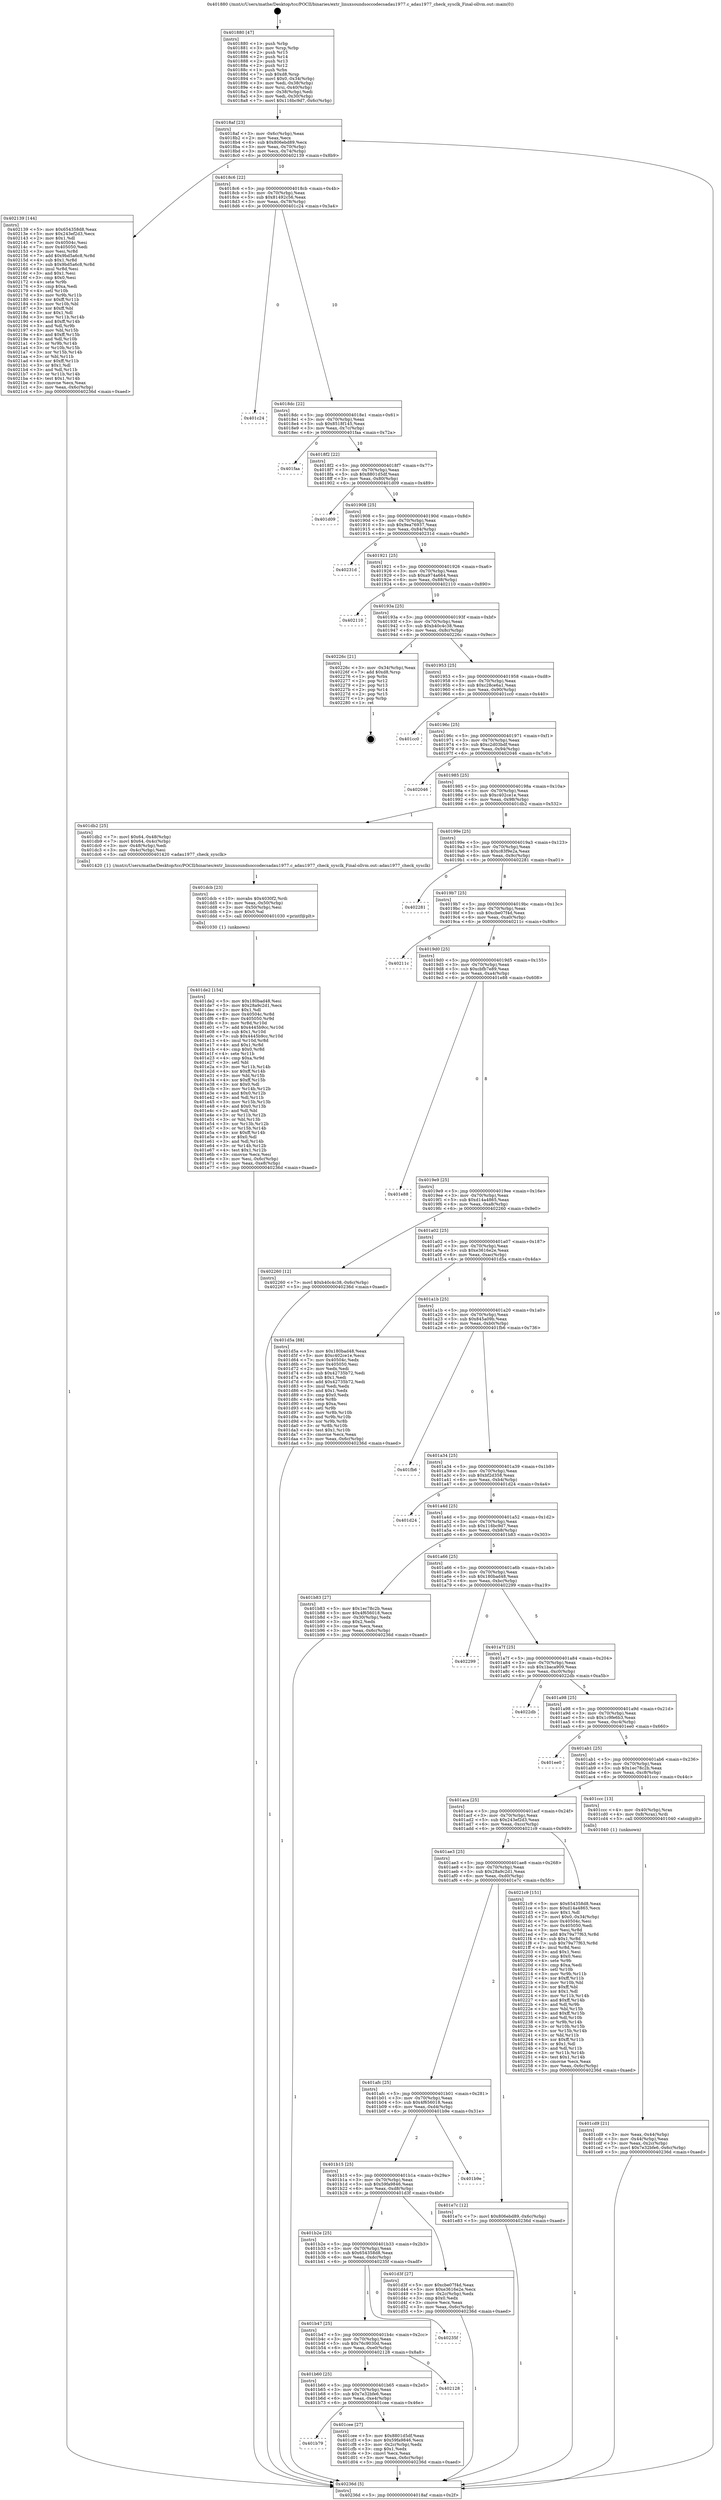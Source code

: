 digraph "0x401880" {
  label = "0x401880 (/mnt/c/Users/mathe/Desktop/tcc/POCII/binaries/extr_linuxsoundsoccodecsadau1977.c_adau1977_check_sysclk_Final-ollvm.out::main(0))"
  labelloc = "t"
  node[shape=record]

  Entry [label="",width=0.3,height=0.3,shape=circle,fillcolor=black,style=filled]
  "0x4018af" [label="{
     0x4018af [23]\l
     | [instrs]\l
     &nbsp;&nbsp;0x4018af \<+3\>: mov -0x6c(%rbp),%eax\l
     &nbsp;&nbsp;0x4018b2 \<+2\>: mov %eax,%ecx\l
     &nbsp;&nbsp;0x4018b4 \<+6\>: sub $0x806ebd89,%ecx\l
     &nbsp;&nbsp;0x4018ba \<+3\>: mov %eax,-0x70(%rbp)\l
     &nbsp;&nbsp;0x4018bd \<+3\>: mov %ecx,-0x74(%rbp)\l
     &nbsp;&nbsp;0x4018c0 \<+6\>: je 0000000000402139 \<main+0x8b9\>\l
  }"]
  "0x402139" [label="{
     0x402139 [144]\l
     | [instrs]\l
     &nbsp;&nbsp;0x402139 \<+5\>: mov $0x654358d8,%eax\l
     &nbsp;&nbsp;0x40213e \<+5\>: mov $0x243ef2d3,%ecx\l
     &nbsp;&nbsp;0x402143 \<+2\>: mov $0x1,%dl\l
     &nbsp;&nbsp;0x402145 \<+7\>: mov 0x40504c,%esi\l
     &nbsp;&nbsp;0x40214c \<+7\>: mov 0x405050,%edi\l
     &nbsp;&nbsp;0x402153 \<+3\>: mov %esi,%r8d\l
     &nbsp;&nbsp;0x402156 \<+7\>: add $0x9bd5a6c8,%r8d\l
     &nbsp;&nbsp;0x40215d \<+4\>: sub $0x1,%r8d\l
     &nbsp;&nbsp;0x402161 \<+7\>: sub $0x9bd5a6c8,%r8d\l
     &nbsp;&nbsp;0x402168 \<+4\>: imul %r8d,%esi\l
     &nbsp;&nbsp;0x40216c \<+3\>: and $0x1,%esi\l
     &nbsp;&nbsp;0x40216f \<+3\>: cmp $0x0,%esi\l
     &nbsp;&nbsp;0x402172 \<+4\>: sete %r9b\l
     &nbsp;&nbsp;0x402176 \<+3\>: cmp $0xa,%edi\l
     &nbsp;&nbsp;0x402179 \<+4\>: setl %r10b\l
     &nbsp;&nbsp;0x40217d \<+3\>: mov %r9b,%r11b\l
     &nbsp;&nbsp;0x402180 \<+4\>: xor $0xff,%r11b\l
     &nbsp;&nbsp;0x402184 \<+3\>: mov %r10b,%bl\l
     &nbsp;&nbsp;0x402187 \<+3\>: xor $0xff,%bl\l
     &nbsp;&nbsp;0x40218a \<+3\>: xor $0x1,%dl\l
     &nbsp;&nbsp;0x40218d \<+3\>: mov %r11b,%r14b\l
     &nbsp;&nbsp;0x402190 \<+4\>: and $0xff,%r14b\l
     &nbsp;&nbsp;0x402194 \<+3\>: and %dl,%r9b\l
     &nbsp;&nbsp;0x402197 \<+3\>: mov %bl,%r15b\l
     &nbsp;&nbsp;0x40219a \<+4\>: and $0xff,%r15b\l
     &nbsp;&nbsp;0x40219e \<+3\>: and %dl,%r10b\l
     &nbsp;&nbsp;0x4021a1 \<+3\>: or %r9b,%r14b\l
     &nbsp;&nbsp;0x4021a4 \<+3\>: or %r10b,%r15b\l
     &nbsp;&nbsp;0x4021a7 \<+3\>: xor %r15b,%r14b\l
     &nbsp;&nbsp;0x4021aa \<+3\>: or %bl,%r11b\l
     &nbsp;&nbsp;0x4021ad \<+4\>: xor $0xff,%r11b\l
     &nbsp;&nbsp;0x4021b1 \<+3\>: or $0x1,%dl\l
     &nbsp;&nbsp;0x4021b4 \<+3\>: and %dl,%r11b\l
     &nbsp;&nbsp;0x4021b7 \<+3\>: or %r11b,%r14b\l
     &nbsp;&nbsp;0x4021ba \<+4\>: test $0x1,%r14b\l
     &nbsp;&nbsp;0x4021be \<+3\>: cmovne %ecx,%eax\l
     &nbsp;&nbsp;0x4021c1 \<+3\>: mov %eax,-0x6c(%rbp)\l
     &nbsp;&nbsp;0x4021c4 \<+5\>: jmp 000000000040236d \<main+0xaed\>\l
  }"]
  "0x4018c6" [label="{
     0x4018c6 [22]\l
     | [instrs]\l
     &nbsp;&nbsp;0x4018c6 \<+5\>: jmp 00000000004018cb \<main+0x4b\>\l
     &nbsp;&nbsp;0x4018cb \<+3\>: mov -0x70(%rbp),%eax\l
     &nbsp;&nbsp;0x4018ce \<+5\>: sub $0x81492c56,%eax\l
     &nbsp;&nbsp;0x4018d3 \<+3\>: mov %eax,-0x78(%rbp)\l
     &nbsp;&nbsp;0x4018d6 \<+6\>: je 0000000000401c24 \<main+0x3a4\>\l
  }"]
  Exit [label="",width=0.3,height=0.3,shape=circle,fillcolor=black,style=filled,peripheries=2]
  "0x401c24" [label="{
     0x401c24\l
  }", style=dashed]
  "0x4018dc" [label="{
     0x4018dc [22]\l
     | [instrs]\l
     &nbsp;&nbsp;0x4018dc \<+5\>: jmp 00000000004018e1 \<main+0x61\>\l
     &nbsp;&nbsp;0x4018e1 \<+3\>: mov -0x70(%rbp),%eax\l
     &nbsp;&nbsp;0x4018e4 \<+5\>: sub $0x8518f145,%eax\l
     &nbsp;&nbsp;0x4018e9 \<+3\>: mov %eax,-0x7c(%rbp)\l
     &nbsp;&nbsp;0x4018ec \<+6\>: je 0000000000401faa \<main+0x72a\>\l
  }"]
  "0x401de2" [label="{
     0x401de2 [154]\l
     | [instrs]\l
     &nbsp;&nbsp;0x401de2 \<+5\>: mov $0x180bad48,%esi\l
     &nbsp;&nbsp;0x401de7 \<+5\>: mov $0x28a9c2d1,%ecx\l
     &nbsp;&nbsp;0x401dec \<+2\>: mov $0x1,%dl\l
     &nbsp;&nbsp;0x401dee \<+8\>: mov 0x40504c,%r8d\l
     &nbsp;&nbsp;0x401df6 \<+8\>: mov 0x405050,%r9d\l
     &nbsp;&nbsp;0x401dfe \<+3\>: mov %r8d,%r10d\l
     &nbsp;&nbsp;0x401e01 \<+7\>: add $0x4445b9cc,%r10d\l
     &nbsp;&nbsp;0x401e08 \<+4\>: sub $0x1,%r10d\l
     &nbsp;&nbsp;0x401e0c \<+7\>: sub $0x4445b9cc,%r10d\l
     &nbsp;&nbsp;0x401e13 \<+4\>: imul %r10d,%r8d\l
     &nbsp;&nbsp;0x401e17 \<+4\>: and $0x1,%r8d\l
     &nbsp;&nbsp;0x401e1b \<+4\>: cmp $0x0,%r8d\l
     &nbsp;&nbsp;0x401e1f \<+4\>: sete %r11b\l
     &nbsp;&nbsp;0x401e23 \<+4\>: cmp $0xa,%r9d\l
     &nbsp;&nbsp;0x401e27 \<+3\>: setl %bl\l
     &nbsp;&nbsp;0x401e2a \<+3\>: mov %r11b,%r14b\l
     &nbsp;&nbsp;0x401e2d \<+4\>: xor $0xff,%r14b\l
     &nbsp;&nbsp;0x401e31 \<+3\>: mov %bl,%r15b\l
     &nbsp;&nbsp;0x401e34 \<+4\>: xor $0xff,%r15b\l
     &nbsp;&nbsp;0x401e38 \<+3\>: xor $0x0,%dl\l
     &nbsp;&nbsp;0x401e3b \<+3\>: mov %r14b,%r12b\l
     &nbsp;&nbsp;0x401e3e \<+4\>: and $0x0,%r12b\l
     &nbsp;&nbsp;0x401e42 \<+3\>: and %dl,%r11b\l
     &nbsp;&nbsp;0x401e45 \<+3\>: mov %r15b,%r13b\l
     &nbsp;&nbsp;0x401e48 \<+4\>: and $0x0,%r13b\l
     &nbsp;&nbsp;0x401e4c \<+2\>: and %dl,%bl\l
     &nbsp;&nbsp;0x401e4e \<+3\>: or %r11b,%r12b\l
     &nbsp;&nbsp;0x401e51 \<+3\>: or %bl,%r13b\l
     &nbsp;&nbsp;0x401e54 \<+3\>: xor %r13b,%r12b\l
     &nbsp;&nbsp;0x401e57 \<+3\>: or %r15b,%r14b\l
     &nbsp;&nbsp;0x401e5a \<+4\>: xor $0xff,%r14b\l
     &nbsp;&nbsp;0x401e5e \<+3\>: or $0x0,%dl\l
     &nbsp;&nbsp;0x401e61 \<+3\>: and %dl,%r14b\l
     &nbsp;&nbsp;0x401e64 \<+3\>: or %r14b,%r12b\l
     &nbsp;&nbsp;0x401e67 \<+4\>: test $0x1,%r12b\l
     &nbsp;&nbsp;0x401e6b \<+3\>: cmovne %ecx,%esi\l
     &nbsp;&nbsp;0x401e6e \<+3\>: mov %esi,-0x6c(%rbp)\l
     &nbsp;&nbsp;0x401e71 \<+6\>: mov %eax,-0xe8(%rbp)\l
     &nbsp;&nbsp;0x401e77 \<+5\>: jmp 000000000040236d \<main+0xaed\>\l
  }"]
  "0x401faa" [label="{
     0x401faa\l
  }", style=dashed]
  "0x4018f2" [label="{
     0x4018f2 [22]\l
     | [instrs]\l
     &nbsp;&nbsp;0x4018f2 \<+5\>: jmp 00000000004018f7 \<main+0x77\>\l
     &nbsp;&nbsp;0x4018f7 \<+3\>: mov -0x70(%rbp),%eax\l
     &nbsp;&nbsp;0x4018fa \<+5\>: sub $0x8801d5df,%eax\l
     &nbsp;&nbsp;0x4018ff \<+3\>: mov %eax,-0x80(%rbp)\l
     &nbsp;&nbsp;0x401902 \<+6\>: je 0000000000401d09 \<main+0x489\>\l
  }"]
  "0x401dcb" [label="{
     0x401dcb [23]\l
     | [instrs]\l
     &nbsp;&nbsp;0x401dcb \<+10\>: movabs $0x4030f2,%rdi\l
     &nbsp;&nbsp;0x401dd5 \<+3\>: mov %eax,-0x50(%rbp)\l
     &nbsp;&nbsp;0x401dd8 \<+3\>: mov -0x50(%rbp),%esi\l
     &nbsp;&nbsp;0x401ddb \<+2\>: mov $0x0,%al\l
     &nbsp;&nbsp;0x401ddd \<+5\>: call 0000000000401030 \<printf@plt\>\l
     | [calls]\l
     &nbsp;&nbsp;0x401030 \{1\} (unknown)\l
  }"]
  "0x401d09" [label="{
     0x401d09\l
  }", style=dashed]
  "0x401908" [label="{
     0x401908 [25]\l
     | [instrs]\l
     &nbsp;&nbsp;0x401908 \<+5\>: jmp 000000000040190d \<main+0x8d\>\l
     &nbsp;&nbsp;0x40190d \<+3\>: mov -0x70(%rbp),%eax\l
     &nbsp;&nbsp;0x401910 \<+5\>: sub $0x9ea76937,%eax\l
     &nbsp;&nbsp;0x401915 \<+6\>: mov %eax,-0x84(%rbp)\l
     &nbsp;&nbsp;0x40191b \<+6\>: je 000000000040231d \<main+0xa9d\>\l
  }"]
  "0x401b79" [label="{
     0x401b79\l
  }", style=dashed]
  "0x40231d" [label="{
     0x40231d\l
  }", style=dashed]
  "0x401921" [label="{
     0x401921 [25]\l
     | [instrs]\l
     &nbsp;&nbsp;0x401921 \<+5\>: jmp 0000000000401926 \<main+0xa6\>\l
     &nbsp;&nbsp;0x401926 \<+3\>: mov -0x70(%rbp),%eax\l
     &nbsp;&nbsp;0x401929 \<+5\>: sub $0xa974a664,%eax\l
     &nbsp;&nbsp;0x40192e \<+6\>: mov %eax,-0x88(%rbp)\l
     &nbsp;&nbsp;0x401934 \<+6\>: je 0000000000402110 \<main+0x890\>\l
  }"]
  "0x401cee" [label="{
     0x401cee [27]\l
     | [instrs]\l
     &nbsp;&nbsp;0x401cee \<+5\>: mov $0x8801d5df,%eax\l
     &nbsp;&nbsp;0x401cf3 \<+5\>: mov $0x59fa9846,%ecx\l
     &nbsp;&nbsp;0x401cf8 \<+3\>: mov -0x2c(%rbp),%edx\l
     &nbsp;&nbsp;0x401cfb \<+3\>: cmp $0x1,%edx\l
     &nbsp;&nbsp;0x401cfe \<+3\>: cmovl %ecx,%eax\l
     &nbsp;&nbsp;0x401d01 \<+3\>: mov %eax,-0x6c(%rbp)\l
     &nbsp;&nbsp;0x401d04 \<+5\>: jmp 000000000040236d \<main+0xaed\>\l
  }"]
  "0x402110" [label="{
     0x402110\l
  }", style=dashed]
  "0x40193a" [label="{
     0x40193a [25]\l
     | [instrs]\l
     &nbsp;&nbsp;0x40193a \<+5\>: jmp 000000000040193f \<main+0xbf\>\l
     &nbsp;&nbsp;0x40193f \<+3\>: mov -0x70(%rbp),%eax\l
     &nbsp;&nbsp;0x401942 \<+5\>: sub $0xb40c4c38,%eax\l
     &nbsp;&nbsp;0x401947 \<+6\>: mov %eax,-0x8c(%rbp)\l
     &nbsp;&nbsp;0x40194d \<+6\>: je 000000000040226c \<main+0x9ec\>\l
  }"]
  "0x401b60" [label="{
     0x401b60 [25]\l
     | [instrs]\l
     &nbsp;&nbsp;0x401b60 \<+5\>: jmp 0000000000401b65 \<main+0x2e5\>\l
     &nbsp;&nbsp;0x401b65 \<+3\>: mov -0x70(%rbp),%eax\l
     &nbsp;&nbsp;0x401b68 \<+5\>: sub $0x7e32bfe6,%eax\l
     &nbsp;&nbsp;0x401b6d \<+6\>: mov %eax,-0xe4(%rbp)\l
     &nbsp;&nbsp;0x401b73 \<+6\>: je 0000000000401cee \<main+0x46e\>\l
  }"]
  "0x40226c" [label="{
     0x40226c [21]\l
     | [instrs]\l
     &nbsp;&nbsp;0x40226c \<+3\>: mov -0x34(%rbp),%eax\l
     &nbsp;&nbsp;0x40226f \<+7\>: add $0xd8,%rsp\l
     &nbsp;&nbsp;0x402276 \<+1\>: pop %rbx\l
     &nbsp;&nbsp;0x402277 \<+2\>: pop %r12\l
     &nbsp;&nbsp;0x402279 \<+2\>: pop %r13\l
     &nbsp;&nbsp;0x40227b \<+2\>: pop %r14\l
     &nbsp;&nbsp;0x40227d \<+2\>: pop %r15\l
     &nbsp;&nbsp;0x40227f \<+1\>: pop %rbp\l
     &nbsp;&nbsp;0x402280 \<+1\>: ret\l
  }"]
  "0x401953" [label="{
     0x401953 [25]\l
     | [instrs]\l
     &nbsp;&nbsp;0x401953 \<+5\>: jmp 0000000000401958 \<main+0xd8\>\l
     &nbsp;&nbsp;0x401958 \<+3\>: mov -0x70(%rbp),%eax\l
     &nbsp;&nbsp;0x40195b \<+5\>: sub $0xc28ce6a1,%eax\l
     &nbsp;&nbsp;0x401960 \<+6\>: mov %eax,-0x90(%rbp)\l
     &nbsp;&nbsp;0x401966 \<+6\>: je 0000000000401cc0 \<main+0x440\>\l
  }"]
  "0x402128" [label="{
     0x402128\l
  }", style=dashed]
  "0x401cc0" [label="{
     0x401cc0\l
  }", style=dashed]
  "0x40196c" [label="{
     0x40196c [25]\l
     | [instrs]\l
     &nbsp;&nbsp;0x40196c \<+5\>: jmp 0000000000401971 \<main+0xf1\>\l
     &nbsp;&nbsp;0x401971 \<+3\>: mov -0x70(%rbp),%eax\l
     &nbsp;&nbsp;0x401974 \<+5\>: sub $0xc2d03bdf,%eax\l
     &nbsp;&nbsp;0x401979 \<+6\>: mov %eax,-0x94(%rbp)\l
     &nbsp;&nbsp;0x40197f \<+6\>: je 0000000000402046 \<main+0x7c6\>\l
  }"]
  "0x401b47" [label="{
     0x401b47 [25]\l
     | [instrs]\l
     &nbsp;&nbsp;0x401b47 \<+5\>: jmp 0000000000401b4c \<main+0x2cc\>\l
     &nbsp;&nbsp;0x401b4c \<+3\>: mov -0x70(%rbp),%eax\l
     &nbsp;&nbsp;0x401b4f \<+5\>: sub $0x76c9030d,%eax\l
     &nbsp;&nbsp;0x401b54 \<+6\>: mov %eax,-0xe0(%rbp)\l
     &nbsp;&nbsp;0x401b5a \<+6\>: je 0000000000402128 \<main+0x8a8\>\l
  }"]
  "0x402046" [label="{
     0x402046\l
  }", style=dashed]
  "0x401985" [label="{
     0x401985 [25]\l
     | [instrs]\l
     &nbsp;&nbsp;0x401985 \<+5\>: jmp 000000000040198a \<main+0x10a\>\l
     &nbsp;&nbsp;0x40198a \<+3\>: mov -0x70(%rbp),%eax\l
     &nbsp;&nbsp;0x40198d \<+5\>: sub $0xc402ce1e,%eax\l
     &nbsp;&nbsp;0x401992 \<+6\>: mov %eax,-0x98(%rbp)\l
     &nbsp;&nbsp;0x401998 \<+6\>: je 0000000000401db2 \<main+0x532\>\l
  }"]
  "0x40235f" [label="{
     0x40235f\l
  }", style=dashed]
  "0x401db2" [label="{
     0x401db2 [25]\l
     | [instrs]\l
     &nbsp;&nbsp;0x401db2 \<+7\>: movl $0x64,-0x48(%rbp)\l
     &nbsp;&nbsp;0x401db9 \<+7\>: movl $0x64,-0x4c(%rbp)\l
     &nbsp;&nbsp;0x401dc0 \<+3\>: mov -0x48(%rbp),%edi\l
     &nbsp;&nbsp;0x401dc3 \<+3\>: mov -0x4c(%rbp),%esi\l
     &nbsp;&nbsp;0x401dc6 \<+5\>: call 0000000000401420 \<adau1977_check_sysclk\>\l
     | [calls]\l
     &nbsp;&nbsp;0x401420 \{1\} (/mnt/c/Users/mathe/Desktop/tcc/POCII/binaries/extr_linuxsoundsoccodecsadau1977.c_adau1977_check_sysclk_Final-ollvm.out::adau1977_check_sysclk)\l
  }"]
  "0x40199e" [label="{
     0x40199e [25]\l
     | [instrs]\l
     &nbsp;&nbsp;0x40199e \<+5\>: jmp 00000000004019a3 \<main+0x123\>\l
     &nbsp;&nbsp;0x4019a3 \<+3\>: mov -0x70(%rbp),%eax\l
     &nbsp;&nbsp;0x4019a6 \<+5\>: sub $0xc83f9e2a,%eax\l
     &nbsp;&nbsp;0x4019ab \<+6\>: mov %eax,-0x9c(%rbp)\l
     &nbsp;&nbsp;0x4019b1 \<+6\>: je 0000000000402281 \<main+0xa01\>\l
  }"]
  "0x401b2e" [label="{
     0x401b2e [25]\l
     | [instrs]\l
     &nbsp;&nbsp;0x401b2e \<+5\>: jmp 0000000000401b33 \<main+0x2b3\>\l
     &nbsp;&nbsp;0x401b33 \<+3\>: mov -0x70(%rbp),%eax\l
     &nbsp;&nbsp;0x401b36 \<+5\>: sub $0x654358d8,%eax\l
     &nbsp;&nbsp;0x401b3b \<+6\>: mov %eax,-0xdc(%rbp)\l
     &nbsp;&nbsp;0x401b41 \<+6\>: je 000000000040235f \<main+0xadf\>\l
  }"]
  "0x402281" [label="{
     0x402281\l
  }", style=dashed]
  "0x4019b7" [label="{
     0x4019b7 [25]\l
     | [instrs]\l
     &nbsp;&nbsp;0x4019b7 \<+5\>: jmp 00000000004019bc \<main+0x13c\>\l
     &nbsp;&nbsp;0x4019bc \<+3\>: mov -0x70(%rbp),%eax\l
     &nbsp;&nbsp;0x4019bf \<+5\>: sub $0xcbe07f4d,%eax\l
     &nbsp;&nbsp;0x4019c4 \<+6\>: mov %eax,-0xa0(%rbp)\l
     &nbsp;&nbsp;0x4019ca \<+6\>: je 000000000040211c \<main+0x89c\>\l
  }"]
  "0x401d3f" [label="{
     0x401d3f [27]\l
     | [instrs]\l
     &nbsp;&nbsp;0x401d3f \<+5\>: mov $0xcbe07f4d,%eax\l
     &nbsp;&nbsp;0x401d44 \<+5\>: mov $0xe3616e2e,%ecx\l
     &nbsp;&nbsp;0x401d49 \<+3\>: mov -0x2c(%rbp),%edx\l
     &nbsp;&nbsp;0x401d4c \<+3\>: cmp $0x0,%edx\l
     &nbsp;&nbsp;0x401d4f \<+3\>: cmove %ecx,%eax\l
     &nbsp;&nbsp;0x401d52 \<+3\>: mov %eax,-0x6c(%rbp)\l
     &nbsp;&nbsp;0x401d55 \<+5\>: jmp 000000000040236d \<main+0xaed\>\l
  }"]
  "0x40211c" [label="{
     0x40211c\l
  }", style=dashed]
  "0x4019d0" [label="{
     0x4019d0 [25]\l
     | [instrs]\l
     &nbsp;&nbsp;0x4019d0 \<+5\>: jmp 00000000004019d5 \<main+0x155\>\l
     &nbsp;&nbsp;0x4019d5 \<+3\>: mov -0x70(%rbp),%eax\l
     &nbsp;&nbsp;0x4019d8 \<+5\>: sub $0xcbfb7e89,%eax\l
     &nbsp;&nbsp;0x4019dd \<+6\>: mov %eax,-0xa4(%rbp)\l
     &nbsp;&nbsp;0x4019e3 \<+6\>: je 0000000000401e88 \<main+0x608\>\l
  }"]
  "0x401b15" [label="{
     0x401b15 [25]\l
     | [instrs]\l
     &nbsp;&nbsp;0x401b15 \<+5\>: jmp 0000000000401b1a \<main+0x29a\>\l
     &nbsp;&nbsp;0x401b1a \<+3\>: mov -0x70(%rbp),%eax\l
     &nbsp;&nbsp;0x401b1d \<+5\>: sub $0x59fa9846,%eax\l
     &nbsp;&nbsp;0x401b22 \<+6\>: mov %eax,-0xd8(%rbp)\l
     &nbsp;&nbsp;0x401b28 \<+6\>: je 0000000000401d3f \<main+0x4bf\>\l
  }"]
  "0x401e88" [label="{
     0x401e88\l
  }", style=dashed]
  "0x4019e9" [label="{
     0x4019e9 [25]\l
     | [instrs]\l
     &nbsp;&nbsp;0x4019e9 \<+5\>: jmp 00000000004019ee \<main+0x16e\>\l
     &nbsp;&nbsp;0x4019ee \<+3\>: mov -0x70(%rbp),%eax\l
     &nbsp;&nbsp;0x4019f1 \<+5\>: sub $0xd14a4865,%eax\l
     &nbsp;&nbsp;0x4019f6 \<+6\>: mov %eax,-0xa8(%rbp)\l
     &nbsp;&nbsp;0x4019fc \<+6\>: je 0000000000402260 \<main+0x9e0\>\l
  }"]
  "0x401b9e" [label="{
     0x401b9e\l
  }", style=dashed]
  "0x402260" [label="{
     0x402260 [12]\l
     | [instrs]\l
     &nbsp;&nbsp;0x402260 \<+7\>: movl $0xb40c4c38,-0x6c(%rbp)\l
     &nbsp;&nbsp;0x402267 \<+5\>: jmp 000000000040236d \<main+0xaed\>\l
  }"]
  "0x401a02" [label="{
     0x401a02 [25]\l
     | [instrs]\l
     &nbsp;&nbsp;0x401a02 \<+5\>: jmp 0000000000401a07 \<main+0x187\>\l
     &nbsp;&nbsp;0x401a07 \<+3\>: mov -0x70(%rbp),%eax\l
     &nbsp;&nbsp;0x401a0a \<+5\>: sub $0xe3616e2e,%eax\l
     &nbsp;&nbsp;0x401a0f \<+6\>: mov %eax,-0xac(%rbp)\l
     &nbsp;&nbsp;0x401a15 \<+6\>: je 0000000000401d5a \<main+0x4da\>\l
  }"]
  "0x401afc" [label="{
     0x401afc [25]\l
     | [instrs]\l
     &nbsp;&nbsp;0x401afc \<+5\>: jmp 0000000000401b01 \<main+0x281\>\l
     &nbsp;&nbsp;0x401b01 \<+3\>: mov -0x70(%rbp),%eax\l
     &nbsp;&nbsp;0x401b04 \<+5\>: sub $0x4f656018,%eax\l
     &nbsp;&nbsp;0x401b09 \<+6\>: mov %eax,-0xd4(%rbp)\l
     &nbsp;&nbsp;0x401b0f \<+6\>: je 0000000000401b9e \<main+0x31e\>\l
  }"]
  "0x401d5a" [label="{
     0x401d5a [88]\l
     | [instrs]\l
     &nbsp;&nbsp;0x401d5a \<+5\>: mov $0x180bad48,%eax\l
     &nbsp;&nbsp;0x401d5f \<+5\>: mov $0xc402ce1e,%ecx\l
     &nbsp;&nbsp;0x401d64 \<+7\>: mov 0x40504c,%edx\l
     &nbsp;&nbsp;0x401d6b \<+7\>: mov 0x405050,%esi\l
     &nbsp;&nbsp;0x401d72 \<+2\>: mov %edx,%edi\l
     &nbsp;&nbsp;0x401d74 \<+6\>: sub $0x42735b72,%edi\l
     &nbsp;&nbsp;0x401d7a \<+3\>: sub $0x1,%edi\l
     &nbsp;&nbsp;0x401d7d \<+6\>: add $0x42735b72,%edi\l
     &nbsp;&nbsp;0x401d83 \<+3\>: imul %edi,%edx\l
     &nbsp;&nbsp;0x401d86 \<+3\>: and $0x1,%edx\l
     &nbsp;&nbsp;0x401d89 \<+3\>: cmp $0x0,%edx\l
     &nbsp;&nbsp;0x401d8c \<+4\>: sete %r8b\l
     &nbsp;&nbsp;0x401d90 \<+3\>: cmp $0xa,%esi\l
     &nbsp;&nbsp;0x401d93 \<+4\>: setl %r9b\l
     &nbsp;&nbsp;0x401d97 \<+3\>: mov %r8b,%r10b\l
     &nbsp;&nbsp;0x401d9a \<+3\>: and %r9b,%r10b\l
     &nbsp;&nbsp;0x401d9d \<+3\>: xor %r9b,%r8b\l
     &nbsp;&nbsp;0x401da0 \<+3\>: or %r8b,%r10b\l
     &nbsp;&nbsp;0x401da3 \<+4\>: test $0x1,%r10b\l
     &nbsp;&nbsp;0x401da7 \<+3\>: cmovne %ecx,%eax\l
     &nbsp;&nbsp;0x401daa \<+3\>: mov %eax,-0x6c(%rbp)\l
     &nbsp;&nbsp;0x401dad \<+5\>: jmp 000000000040236d \<main+0xaed\>\l
  }"]
  "0x401a1b" [label="{
     0x401a1b [25]\l
     | [instrs]\l
     &nbsp;&nbsp;0x401a1b \<+5\>: jmp 0000000000401a20 \<main+0x1a0\>\l
     &nbsp;&nbsp;0x401a20 \<+3\>: mov -0x70(%rbp),%eax\l
     &nbsp;&nbsp;0x401a23 \<+5\>: sub $0x845a09b,%eax\l
     &nbsp;&nbsp;0x401a28 \<+6\>: mov %eax,-0xb0(%rbp)\l
     &nbsp;&nbsp;0x401a2e \<+6\>: je 0000000000401fb6 \<main+0x736\>\l
  }"]
  "0x401e7c" [label="{
     0x401e7c [12]\l
     | [instrs]\l
     &nbsp;&nbsp;0x401e7c \<+7\>: movl $0x806ebd89,-0x6c(%rbp)\l
     &nbsp;&nbsp;0x401e83 \<+5\>: jmp 000000000040236d \<main+0xaed\>\l
  }"]
  "0x401fb6" [label="{
     0x401fb6\l
  }", style=dashed]
  "0x401a34" [label="{
     0x401a34 [25]\l
     | [instrs]\l
     &nbsp;&nbsp;0x401a34 \<+5\>: jmp 0000000000401a39 \<main+0x1b9\>\l
     &nbsp;&nbsp;0x401a39 \<+3\>: mov -0x70(%rbp),%eax\l
     &nbsp;&nbsp;0x401a3c \<+5\>: sub $0xbf2d358,%eax\l
     &nbsp;&nbsp;0x401a41 \<+6\>: mov %eax,-0xb4(%rbp)\l
     &nbsp;&nbsp;0x401a47 \<+6\>: je 0000000000401d24 \<main+0x4a4\>\l
  }"]
  "0x401ae3" [label="{
     0x401ae3 [25]\l
     | [instrs]\l
     &nbsp;&nbsp;0x401ae3 \<+5\>: jmp 0000000000401ae8 \<main+0x268\>\l
     &nbsp;&nbsp;0x401ae8 \<+3\>: mov -0x70(%rbp),%eax\l
     &nbsp;&nbsp;0x401aeb \<+5\>: sub $0x28a9c2d1,%eax\l
     &nbsp;&nbsp;0x401af0 \<+6\>: mov %eax,-0xd0(%rbp)\l
     &nbsp;&nbsp;0x401af6 \<+6\>: je 0000000000401e7c \<main+0x5fc\>\l
  }"]
  "0x401d24" [label="{
     0x401d24\l
  }", style=dashed]
  "0x401a4d" [label="{
     0x401a4d [25]\l
     | [instrs]\l
     &nbsp;&nbsp;0x401a4d \<+5\>: jmp 0000000000401a52 \<main+0x1d2\>\l
     &nbsp;&nbsp;0x401a52 \<+3\>: mov -0x70(%rbp),%eax\l
     &nbsp;&nbsp;0x401a55 \<+5\>: sub $0x116bc9d7,%eax\l
     &nbsp;&nbsp;0x401a5a \<+6\>: mov %eax,-0xb8(%rbp)\l
     &nbsp;&nbsp;0x401a60 \<+6\>: je 0000000000401b83 \<main+0x303\>\l
  }"]
  "0x4021c9" [label="{
     0x4021c9 [151]\l
     | [instrs]\l
     &nbsp;&nbsp;0x4021c9 \<+5\>: mov $0x654358d8,%eax\l
     &nbsp;&nbsp;0x4021ce \<+5\>: mov $0xd14a4865,%ecx\l
     &nbsp;&nbsp;0x4021d3 \<+2\>: mov $0x1,%dl\l
     &nbsp;&nbsp;0x4021d5 \<+7\>: movl $0x0,-0x34(%rbp)\l
     &nbsp;&nbsp;0x4021dc \<+7\>: mov 0x40504c,%esi\l
     &nbsp;&nbsp;0x4021e3 \<+7\>: mov 0x405050,%edi\l
     &nbsp;&nbsp;0x4021ea \<+3\>: mov %esi,%r8d\l
     &nbsp;&nbsp;0x4021ed \<+7\>: add $0x79a77f63,%r8d\l
     &nbsp;&nbsp;0x4021f4 \<+4\>: sub $0x1,%r8d\l
     &nbsp;&nbsp;0x4021f8 \<+7\>: sub $0x79a77f63,%r8d\l
     &nbsp;&nbsp;0x4021ff \<+4\>: imul %r8d,%esi\l
     &nbsp;&nbsp;0x402203 \<+3\>: and $0x1,%esi\l
     &nbsp;&nbsp;0x402206 \<+3\>: cmp $0x0,%esi\l
     &nbsp;&nbsp;0x402209 \<+4\>: sete %r9b\l
     &nbsp;&nbsp;0x40220d \<+3\>: cmp $0xa,%edi\l
     &nbsp;&nbsp;0x402210 \<+4\>: setl %r10b\l
     &nbsp;&nbsp;0x402214 \<+3\>: mov %r9b,%r11b\l
     &nbsp;&nbsp;0x402217 \<+4\>: xor $0xff,%r11b\l
     &nbsp;&nbsp;0x40221b \<+3\>: mov %r10b,%bl\l
     &nbsp;&nbsp;0x40221e \<+3\>: xor $0xff,%bl\l
     &nbsp;&nbsp;0x402221 \<+3\>: xor $0x1,%dl\l
     &nbsp;&nbsp;0x402224 \<+3\>: mov %r11b,%r14b\l
     &nbsp;&nbsp;0x402227 \<+4\>: and $0xff,%r14b\l
     &nbsp;&nbsp;0x40222b \<+3\>: and %dl,%r9b\l
     &nbsp;&nbsp;0x40222e \<+3\>: mov %bl,%r15b\l
     &nbsp;&nbsp;0x402231 \<+4\>: and $0xff,%r15b\l
     &nbsp;&nbsp;0x402235 \<+3\>: and %dl,%r10b\l
     &nbsp;&nbsp;0x402238 \<+3\>: or %r9b,%r14b\l
     &nbsp;&nbsp;0x40223b \<+3\>: or %r10b,%r15b\l
     &nbsp;&nbsp;0x40223e \<+3\>: xor %r15b,%r14b\l
     &nbsp;&nbsp;0x402241 \<+3\>: or %bl,%r11b\l
     &nbsp;&nbsp;0x402244 \<+4\>: xor $0xff,%r11b\l
     &nbsp;&nbsp;0x402248 \<+3\>: or $0x1,%dl\l
     &nbsp;&nbsp;0x40224b \<+3\>: and %dl,%r11b\l
     &nbsp;&nbsp;0x40224e \<+3\>: or %r11b,%r14b\l
     &nbsp;&nbsp;0x402251 \<+4\>: test $0x1,%r14b\l
     &nbsp;&nbsp;0x402255 \<+3\>: cmovne %ecx,%eax\l
     &nbsp;&nbsp;0x402258 \<+3\>: mov %eax,-0x6c(%rbp)\l
     &nbsp;&nbsp;0x40225b \<+5\>: jmp 000000000040236d \<main+0xaed\>\l
  }"]
  "0x401b83" [label="{
     0x401b83 [27]\l
     | [instrs]\l
     &nbsp;&nbsp;0x401b83 \<+5\>: mov $0x1ec78c2b,%eax\l
     &nbsp;&nbsp;0x401b88 \<+5\>: mov $0x4f656018,%ecx\l
     &nbsp;&nbsp;0x401b8d \<+3\>: mov -0x30(%rbp),%edx\l
     &nbsp;&nbsp;0x401b90 \<+3\>: cmp $0x2,%edx\l
     &nbsp;&nbsp;0x401b93 \<+3\>: cmovne %ecx,%eax\l
     &nbsp;&nbsp;0x401b96 \<+3\>: mov %eax,-0x6c(%rbp)\l
     &nbsp;&nbsp;0x401b99 \<+5\>: jmp 000000000040236d \<main+0xaed\>\l
  }"]
  "0x401a66" [label="{
     0x401a66 [25]\l
     | [instrs]\l
     &nbsp;&nbsp;0x401a66 \<+5\>: jmp 0000000000401a6b \<main+0x1eb\>\l
     &nbsp;&nbsp;0x401a6b \<+3\>: mov -0x70(%rbp),%eax\l
     &nbsp;&nbsp;0x401a6e \<+5\>: sub $0x180bad48,%eax\l
     &nbsp;&nbsp;0x401a73 \<+6\>: mov %eax,-0xbc(%rbp)\l
     &nbsp;&nbsp;0x401a79 \<+6\>: je 0000000000402299 \<main+0xa19\>\l
  }"]
  "0x40236d" [label="{
     0x40236d [5]\l
     | [instrs]\l
     &nbsp;&nbsp;0x40236d \<+5\>: jmp 00000000004018af \<main+0x2f\>\l
  }"]
  "0x401880" [label="{
     0x401880 [47]\l
     | [instrs]\l
     &nbsp;&nbsp;0x401880 \<+1\>: push %rbp\l
     &nbsp;&nbsp;0x401881 \<+3\>: mov %rsp,%rbp\l
     &nbsp;&nbsp;0x401884 \<+2\>: push %r15\l
     &nbsp;&nbsp;0x401886 \<+2\>: push %r14\l
     &nbsp;&nbsp;0x401888 \<+2\>: push %r13\l
     &nbsp;&nbsp;0x40188a \<+2\>: push %r12\l
     &nbsp;&nbsp;0x40188c \<+1\>: push %rbx\l
     &nbsp;&nbsp;0x40188d \<+7\>: sub $0xd8,%rsp\l
     &nbsp;&nbsp;0x401894 \<+7\>: movl $0x0,-0x34(%rbp)\l
     &nbsp;&nbsp;0x40189b \<+3\>: mov %edi,-0x38(%rbp)\l
     &nbsp;&nbsp;0x40189e \<+4\>: mov %rsi,-0x40(%rbp)\l
     &nbsp;&nbsp;0x4018a2 \<+3\>: mov -0x38(%rbp),%edi\l
     &nbsp;&nbsp;0x4018a5 \<+3\>: mov %edi,-0x30(%rbp)\l
     &nbsp;&nbsp;0x4018a8 \<+7\>: movl $0x116bc9d7,-0x6c(%rbp)\l
  }"]
  "0x401cd9" [label="{
     0x401cd9 [21]\l
     | [instrs]\l
     &nbsp;&nbsp;0x401cd9 \<+3\>: mov %eax,-0x44(%rbp)\l
     &nbsp;&nbsp;0x401cdc \<+3\>: mov -0x44(%rbp),%eax\l
     &nbsp;&nbsp;0x401cdf \<+3\>: mov %eax,-0x2c(%rbp)\l
     &nbsp;&nbsp;0x401ce2 \<+7\>: movl $0x7e32bfe6,-0x6c(%rbp)\l
     &nbsp;&nbsp;0x401ce9 \<+5\>: jmp 000000000040236d \<main+0xaed\>\l
  }"]
  "0x402299" [label="{
     0x402299\l
  }", style=dashed]
  "0x401a7f" [label="{
     0x401a7f [25]\l
     | [instrs]\l
     &nbsp;&nbsp;0x401a7f \<+5\>: jmp 0000000000401a84 \<main+0x204\>\l
     &nbsp;&nbsp;0x401a84 \<+3\>: mov -0x70(%rbp),%eax\l
     &nbsp;&nbsp;0x401a87 \<+5\>: sub $0x1baca909,%eax\l
     &nbsp;&nbsp;0x401a8c \<+6\>: mov %eax,-0xc0(%rbp)\l
     &nbsp;&nbsp;0x401a92 \<+6\>: je 00000000004022db \<main+0xa5b\>\l
  }"]
  "0x401aca" [label="{
     0x401aca [25]\l
     | [instrs]\l
     &nbsp;&nbsp;0x401aca \<+5\>: jmp 0000000000401acf \<main+0x24f\>\l
     &nbsp;&nbsp;0x401acf \<+3\>: mov -0x70(%rbp),%eax\l
     &nbsp;&nbsp;0x401ad2 \<+5\>: sub $0x243ef2d3,%eax\l
     &nbsp;&nbsp;0x401ad7 \<+6\>: mov %eax,-0xcc(%rbp)\l
     &nbsp;&nbsp;0x401add \<+6\>: je 00000000004021c9 \<main+0x949\>\l
  }"]
  "0x4022db" [label="{
     0x4022db\l
  }", style=dashed]
  "0x401a98" [label="{
     0x401a98 [25]\l
     | [instrs]\l
     &nbsp;&nbsp;0x401a98 \<+5\>: jmp 0000000000401a9d \<main+0x21d\>\l
     &nbsp;&nbsp;0x401a9d \<+3\>: mov -0x70(%rbp),%eax\l
     &nbsp;&nbsp;0x401aa0 \<+5\>: sub $0x1c9fe6b3,%eax\l
     &nbsp;&nbsp;0x401aa5 \<+6\>: mov %eax,-0xc4(%rbp)\l
     &nbsp;&nbsp;0x401aab \<+6\>: je 0000000000401ee0 \<main+0x660\>\l
  }"]
  "0x401ccc" [label="{
     0x401ccc [13]\l
     | [instrs]\l
     &nbsp;&nbsp;0x401ccc \<+4\>: mov -0x40(%rbp),%rax\l
     &nbsp;&nbsp;0x401cd0 \<+4\>: mov 0x8(%rax),%rdi\l
     &nbsp;&nbsp;0x401cd4 \<+5\>: call 0000000000401040 \<atoi@plt\>\l
     | [calls]\l
     &nbsp;&nbsp;0x401040 \{1\} (unknown)\l
  }"]
  "0x401ee0" [label="{
     0x401ee0\l
  }", style=dashed]
  "0x401ab1" [label="{
     0x401ab1 [25]\l
     | [instrs]\l
     &nbsp;&nbsp;0x401ab1 \<+5\>: jmp 0000000000401ab6 \<main+0x236\>\l
     &nbsp;&nbsp;0x401ab6 \<+3\>: mov -0x70(%rbp),%eax\l
     &nbsp;&nbsp;0x401ab9 \<+5\>: sub $0x1ec78c2b,%eax\l
     &nbsp;&nbsp;0x401abe \<+6\>: mov %eax,-0xc8(%rbp)\l
     &nbsp;&nbsp;0x401ac4 \<+6\>: je 0000000000401ccc \<main+0x44c\>\l
  }"]
  Entry -> "0x401880" [label=" 1"]
  "0x4018af" -> "0x402139" [label=" 1"]
  "0x4018af" -> "0x4018c6" [label=" 10"]
  "0x40226c" -> Exit [label=" 1"]
  "0x4018c6" -> "0x401c24" [label=" 0"]
  "0x4018c6" -> "0x4018dc" [label=" 10"]
  "0x402260" -> "0x40236d" [label=" 1"]
  "0x4018dc" -> "0x401faa" [label=" 0"]
  "0x4018dc" -> "0x4018f2" [label=" 10"]
  "0x4021c9" -> "0x40236d" [label=" 1"]
  "0x4018f2" -> "0x401d09" [label=" 0"]
  "0x4018f2" -> "0x401908" [label=" 10"]
  "0x402139" -> "0x40236d" [label=" 1"]
  "0x401908" -> "0x40231d" [label=" 0"]
  "0x401908" -> "0x401921" [label=" 10"]
  "0x401e7c" -> "0x40236d" [label=" 1"]
  "0x401921" -> "0x402110" [label=" 0"]
  "0x401921" -> "0x40193a" [label=" 10"]
  "0x401de2" -> "0x40236d" [label=" 1"]
  "0x40193a" -> "0x40226c" [label=" 1"]
  "0x40193a" -> "0x401953" [label=" 9"]
  "0x401db2" -> "0x401dcb" [label=" 1"]
  "0x401953" -> "0x401cc0" [label=" 0"]
  "0x401953" -> "0x40196c" [label=" 9"]
  "0x401d5a" -> "0x40236d" [label=" 1"]
  "0x40196c" -> "0x402046" [label=" 0"]
  "0x40196c" -> "0x401985" [label=" 9"]
  "0x401cee" -> "0x40236d" [label=" 1"]
  "0x401985" -> "0x401db2" [label=" 1"]
  "0x401985" -> "0x40199e" [label=" 8"]
  "0x401b60" -> "0x401b79" [label=" 0"]
  "0x40199e" -> "0x402281" [label=" 0"]
  "0x40199e" -> "0x4019b7" [label=" 8"]
  "0x401dcb" -> "0x401de2" [label=" 1"]
  "0x4019b7" -> "0x40211c" [label=" 0"]
  "0x4019b7" -> "0x4019d0" [label=" 8"]
  "0x401b47" -> "0x401b60" [label=" 1"]
  "0x4019d0" -> "0x401e88" [label=" 0"]
  "0x4019d0" -> "0x4019e9" [label=" 8"]
  "0x401d3f" -> "0x40236d" [label=" 1"]
  "0x4019e9" -> "0x402260" [label=" 1"]
  "0x4019e9" -> "0x401a02" [label=" 7"]
  "0x401b2e" -> "0x401b47" [label=" 1"]
  "0x401a02" -> "0x401d5a" [label=" 1"]
  "0x401a02" -> "0x401a1b" [label=" 6"]
  "0x401b60" -> "0x401cee" [label=" 1"]
  "0x401a1b" -> "0x401fb6" [label=" 0"]
  "0x401a1b" -> "0x401a34" [label=" 6"]
  "0x401b15" -> "0x401b2e" [label=" 1"]
  "0x401a34" -> "0x401d24" [label=" 0"]
  "0x401a34" -> "0x401a4d" [label=" 6"]
  "0x401b47" -> "0x402128" [label=" 0"]
  "0x401a4d" -> "0x401b83" [label=" 1"]
  "0x401a4d" -> "0x401a66" [label=" 5"]
  "0x401b83" -> "0x40236d" [label=" 1"]
  "0x401880" -> "0x4018af" [label=" 1"]
  "0x40236d" -> "0x4018af" [label=" 10"]
  "0x401afc" -> "0x401b15" [label=" 2"]
  "0x401a66" -> "0x402299" [label=" 0"]
  "0x401a66" -> "0x401a7f" [label=" 5"]
  "0x401b2e" -> "0x40235f" [label=" 0"]
  "0x401a7f" -> "0x4022db" [label=" 0"]
  "0x401a7f" -> "0x401a98" [label=" 5"]
  "0x401ae3" -> "0x401afc" [label=" 2"]
  "0x401a98" -> "0x401ee0" [label=" 0"]
  "0x401a98" -> "0x401ab1" [label=" 5"]
  "0x401ae3" -> "0x401e7c" [label=" 1"]
  "0x401ab1" -> "0x401ccc" [label=" 1"]
  "0x401ab1" -> "0x401aca" [label=" 4"]
  "0x401ccc" -> "0x401cd9" [label=" 1"]
  "0x401cd9" -> "0x40236d" [label=" 1"]
  "0x401afc" -> "0x401b9e" [label=" 0"]
  "0x401aca" -> "0x4021c9" [label=" 1"]
  "0x401aca" -> "0x401ae3" [label=" 3"]
  "0x401b15" -> "0x401d3f" [label=" 1"]
}
